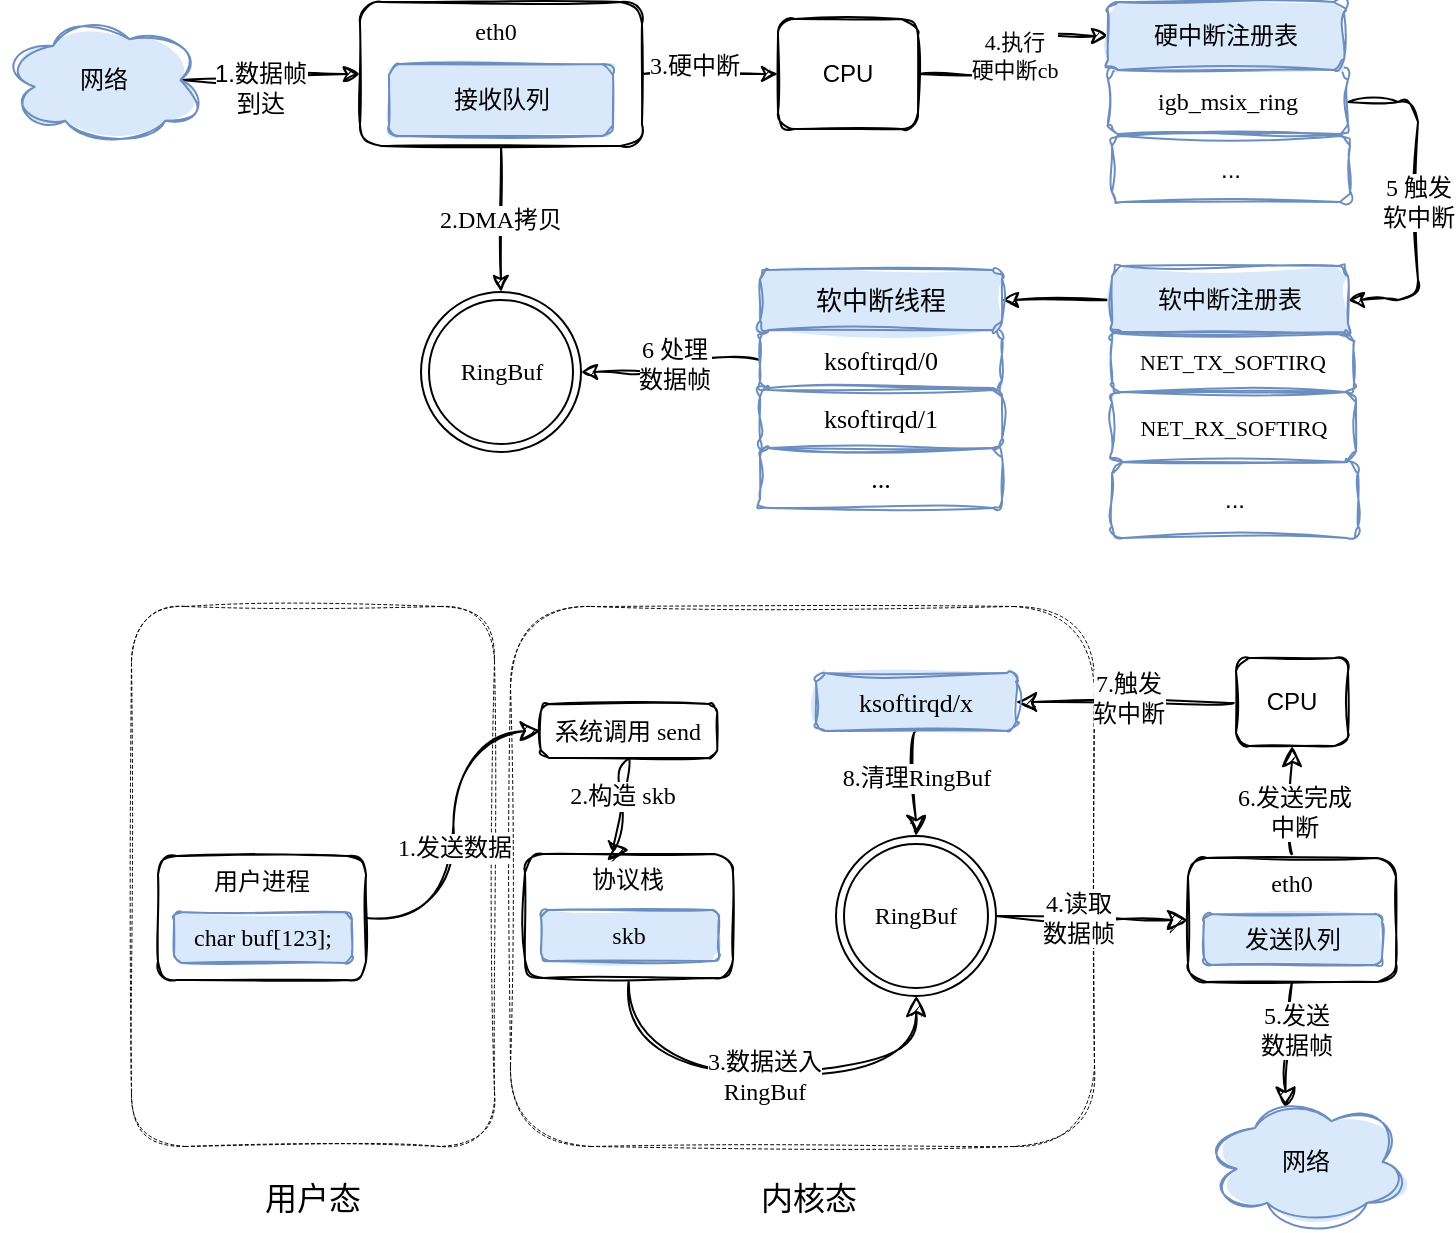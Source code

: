 <mxfile version="24.0.7" type="github">
  <diagram name="第 1 页" id="5Iw16aSAtryTvc3G36aJ">
    <mxGraphModel dx="859" dy="480" grid="0" gridSize="10" guides="1" tooltips="1" connect="1" arrows="1" fold="1" page="1" pageScale="1" pageWidth="827" pageHeight="1169" math="0" shadow="0">
      <root>
        <mxCell id="0" />
        <mxCell id="1" parent="0" />
        <mxCell id="dJTi9wGNkyqxVw93NLwN-62" value="" style="rounded=1;whiteSpace=wrap;html=1;strokeWidth=0.5;fillWeight=4;hachureGap=8;hachureAngle=45;sketch=1;fillStyle=solid;dashed=1;" vertex="1" parent="1">
          <mxGeometry x="265" y="464" width="292" height="270" as="geometry" />
        </mxCell>
        <mxCell id="dJTi9wGNkyqxVw93NLwN-60" value="" style="rounded=1;whiteSpace=wrap;html=1;strokeWidth=0.5;fillWeight=4;hachureGap=8;hachureAngle=45;sketch=1;fillStyle=solid;dashed=1;" vertex="1" parent="1">
          <mxGeometry x="75.5" y="464" width="181.5" height="270" as="geometry" />
        </mxCell>
        <mxCell id="JHkcmP2nHrfx_goPe7z3-26" style="edgeStyle=orthogonalEdgeStyle;rounded=0;orthogonalLoop=1;jettySize=auto;html=1;exitX=0.875;exitY=0.5;exitDx=0;exitDy=0;exitPerimeter=0;entryX=0;entryY=0.5;entryDx=0;entryDy=0;sketch=1;curveFitting=1;jiggle=2;" parent="1" source="JHkcmP2nHrfx_goPe7z3-1" target="JHkcmP2nHrfx_goPe7z3-3" edge="1">
          <mxGeometry relative="1" as="geometry" />
        </mxCell>
        <mxCell id="JHkcmP2nHrfx_goPe7z3-31" value="&lt;font style=&quot;font-size: 12px;&quot;&gt;1.数据帧&lt;/font&gt;&lt;div style=&quot;font-size: 12px;&quot;&gt;&lt;font style=&quot;font-size: 12px;&quot;&gt;到达&lt;/font&gt;&lt;/div&gt;" style="edgeLabel;html=1;align=center;verticalAlign=middle;resizable=0;points=[];" parent="JHkcmP2nHrfx_goPe7z3-26" vertex="1" connectable="0">
          <mxGeometry x="-0.164" y="-4" relative="1" as="geometry">
            <mxPoint as="offset" />
          </mxGeometry>
        </mxCell>
        <mxCell id="JHkcmP2nHrfx_goPe7z3-1" value="网络" style="ellipse;shape=cloud;whiteSpace=wrap;html=1;sketch=1;curveFitting=1;jiggle=2;shadow=0;textShadow=0;fillColor=#dae8fc;strokeColor=#6c8ebf;fillStyle=solid;" parent="1" vertex="1">
          <mxGeometry x="11" y="167" width="102" height="68" as="geometry" />
        </mxCell>
        <mxCell id="JHkcmP2nHrfx_goPe7z3-27" style="edgeStyle=orthogonalEdgeStyle;rounded=0;orthogonalLoop=1;jettySize=auto;html=1;exitX=0.5;exitY=1;exitDx=0;exitDy=0;sketch=1;curveFitting=1;jiggle=2;" parent="1" source="JHkcmP2nHrfx_goPe7z3-3" target="JHkcmP2nHrfx_goPe7z3-11" edge="1">
          <mxGeometry relative="1" as="geometry" />
        </mxCell>
        <mxCell id="JHkcmP2nHrfx_goPe7z3-32" value="&lt;font face=&quot;Comic Sans MS&quot; style=&quot;font-size: 12px;&quot;&gt;2.DMA拷贝&lt;/font&gt;" style="edgeLabel;html=1;align=center;verticalAlign=middle;resizable=0;points=[];" parent="JHkcmP2nHrfx_goPe7z3-27" vertex="1" connectable="0">
          <mxGeometry y="-1" relative="1" as="geometry">
            <mxPoint as="offset" />
          </mxGeometry>
        </mxCell>
        <mxCell id="JHkcmP2nHrfx_goPe7z3-28" style="edgeStyle=orthogonalEdgeStyle;rounded=0;orthogonalLoop=1;jettySize=auto;html=1;exitX=1;exitY=0.5;exitDx=0;exitDy=0;entryX=0;entryY=0.5;entryDx=0;entryDy=0;sketch=1;curveFitting=1;jiggle=2;" parent="1" source="JHkcmP2nHrfx_goPe7z3-3" target="JHkcmP2nHrfx_goPe7z3-20" edge="1">
          <mxGeometry relative="1" as="geometry" />
        </mxCell>
        <mxCell id="JHkcmP2nHrfx_goPe7z3-29" value="&lt;font style=&quot;font-size: 12px;&quot; face=&quot;Comic Sans MS&quot;&gt;3.硬中断&lt;/font&gt;" style="edgeLabel;html=1;align=center;verticalAlign=middle;resizable=0;points=[];" parent="JHkcmP2nHrfx_goPe7z3-28" vertex="1" connectable="0">
          <mxGeometry x="-0.231" y="4" relative="1" as="geometry">
            <mxPoint as="offset" />
          </mxGeometry>
        </mxCell>
        <mxCell id="JHkcmP2nHrfx_goPe7z3-3" value="" style="rounded=1;whiteSpace=wrap;html=1;strokeWidth=1;fillWeight=4;hachureGap=8;hachureAngle=45;sketch=1;fillStyle=solid;" parent="1" vertex="1">
          <mxGeometry x="190" y="162" width="141" height="72" as="geometry" />
        </mxCell>
        <mxCell id="JHkcmP2nHrfx_goPe7z3-4" value="&lt;font face=&quot;Comic Sans MS&quot;&gt;接收队列&lt;/font&gt;" style="rounded=1;whiteSpace=wrap;html=1;strokeWidth=1;fillWeight=4;hachureGap=8;hachureAngle=45;fillColor=#dae8fc;sketch=1;fillStyle=solid;strokeColor=#6c8ebf;" parent="1" vertex="1">
          <mxGeometry x="204.5" y="193" width="112" height="36" as="geometry" />
        </mxCell>
        <mxCell id="JHkcmP2nHrfx_goPe7z3-5" value="&lt;font face=&quot;Comic Sans MS&quot;&gt;eth0&lt;/font&gt;" style="text;html=1;align=center;verticalAlign=middle;whiteSpace=wrap;rounded=0;" parent="1" vertex="1">
          <mxGeometry x="227.5" y="162" width="60" height="30" as="geometry" />
        </mxCell>
        <mxCell id="JHkcmP2nHrfx_goPe7z3-11" value="&lt;font face=&quot;Comic Sans MS&quot;&gt;RingBuf&lt;/font&gt;" style="ellipse;shape=doubleEllipse;whiteSpace=wrap;html=1;aspect=fixed;" parent="1" vertex="1">
          <mxGeometry x="220.5" y="307" width="80" height="80" as="geometry" />
        </mxCell>
        <mxCell id="JHkcmP2nHrfx_goPe7z3-38" value="&lt;font face=&quot;Comic Sans MS&quot; style=&quot;font-size: 12px;&quot;&gt;5 触发&lt;/font&gt;&lt;div&gt;&lt;font face=&quot;Comic Sans MS&quot; style=&quot;font-size: 12px;&quot;&gt;软中断&lt;/font&gt;&lt;/div&gt;" style="edgeStyle=orthogonalEdgeStyle;rounded=1;orthogonalLoop=1;jettySize=auto;html=1;exitX=1;exitY=0.5;exitDx=0;exitDy=0;entryX=1;entryY=0.5;entryDx=0;entryDy=0;sketch=1;curveFitting=1;jiggle=2;curved=0;" parent="1" source="JHkcmP2nHrfx_goPe7z3-18" target="JHkcmP2nHrfx_goPe7z3-21" edge="1">
          <mxGeometry relative="1" as="geometry">
            <Array as="points">
              <mxPoint x="719" y="212" />
              <mxPoint x="719" y="311" />
            </Array>
          </mxGeometry>
        </mxCell>
        <mxCell id="JHkcmP2nHrfx_goPe7z3-18" value="&lt;font style=&quot;font-size: 12px;&quot; face=&quot;Comic Sans MS&quot;&gt;igb_msix_ring&lt;/font&gt;" style="rounded=1;whiteSpace=wrap;html=1;fillColor=none;strokeColor=#6c8ebf;sketch=1;curveFitting=1;jiggle=2;fillStyle=solid;" parent="1" vertex="1">
          <mxGeometry x="564" y="196" width="120" height="32" as="geometry" />
        </mxCell>
        <mxCell id="JHkcmP2nHrfx_goPe7z3-19" value="..." style="rounded=1;whiteSpace=wrap;html=1;fillColor=none;strokeColor=#6c8ebf;sketch=1;curveFitting=1;jiggle=2;fillStyle=solid;" parent="1" vertex="1">
          <mxGeometry x="566" y="229" width="119" height="33" as="geometry" />
        </mxCell>
        <mxCell id="JHkcmP2nHrfx_goPe7z3-30" value="&lt;font face=&quot;Comic Sans MS&quot;&gt;4.执行&lt;/font&gt;&lt;div&gt;&lt;font face=&quot;Comic Sans MS&quot;&gt;硬中断&lt;/font&gt;&lt;span style=&quot;font-family: &amp;quot;Comic Sans MS&amp;quot;;&quot;&gt;cb&lt;/span&gt;&lt;/div&gt;" style="edgeStyle=orthogonalEdgeStyle;rounded=1;orthogonalLoop=1;jettySize=auto;html=1;exitX=1;exitY=0.5;exitDx=0;exitDy=0;entryX=0;entryY=0.5;entryDx=0;entryDy=0;sketch=1;curveFitting=1;jiggle=2;curved=0;" parent="1" source="JHkcmP2nHrfx_goPe7z3-20" target="JHkcmP2nHrfx_goPe7z3-25" edge="1">
          <mxGeometry relative="1" as="geometry" />
        </mxCell>
        <mxCell id="JHkcmP2nHrfx_goPe7z3-20" value="CPU" style="rounded=1;whiteSpace=wrap;html=1;strokeWidth=1;fillWeight=4;hachureGap=8;hachureAngle=45;sketch=1;fillStyle=solid;" parent="1" vertex="1">
          <mxGeometry x="399" y="170.5" width="70" height="55" as="geometry" />
        </mxCell>
        <mxCell id="JHkcmP2nHrfx_goPe7z3-37" style="edgeStyle=orthogonalEdgeStyle;rounded=1;orthogonalLoop=1;jettySize=auto;html=1;exitX=0;exitY=0.5;exitDx=0;exitDy=0;strokeColor=default;curved=0;sketch=1;curveFitting=1;jiggle=2;" parent="1" source="JHkcmP2nHrfx_goPe7z3-21" target="JHkcmP2nHrfx_goPe7z3-36" edge="1">
          <mxGeometry relative="1" as="geometry" />
        </mxCell>
        <mxCell id="JHkcmP2nHrfx_goPe7z3-21" value="软中断注册表" style="rounded=1;whiteSpace=wrap;html=1;fillColor=#dae8fc;strokeColor=#6c8ebf;sketch=1;curveFitting=1;jiggle=2;fillStyle=solid;" parent="1" vertex="1">
          <mxGeometry x="566" y="294" width="118" height="34" as="geometry" />
        </mxCell>
        <mxCell id="JHkcmP2nHrfx_goPe7z3-22" value="&lt;font face=&quot;Comic Sans MS&quot; style=&quot;font-size: 11px;&quot;&gt;NET_TX_SOFTIRQ&lt;/font&gt;" style="rounded=1;whiteSpace=wrap;html=1;fillColor=none;strokeColor=#6c8ebf;sketch=1;curveFitting=1;jiggle=2;fillStyle=solid;" parent="1" vertex="1">
          <mxGeometry x="566" y="327" width="121" height="30" as="geometry" />
        </mxCell>
        <mxCell id="JHkcmP2nHrfx_goPe7z3-23" value="&lt;font style=&quot;font-size: 11px;&quot; face=&quot;Comic Sans MS&quot;&gt;NET_RX_SOFTIRQ&lt;/font&gt;" style="rounded=1;whiteSpace=wrap;html=1;fillColor=none;strokeColor=#6c8ebf;sketch=1;curveFitting=1;jiggle=2;fillStyle=solid;" parent="1" vertex="1">
          <mxGeometry x="566" y="357" width="122" height="35" as="geometry" />
        </mxCell>
        <mxCell id="JHkcmP2nHrfx_goPe7z3-24" value="..." style="rounded=1;whiteSpace=wrap;html=1;fillColor=none;strokeColor=#6c8ebf;sketch=1;curveFitting=1;jiggle=2;fillStyle=solid;" parent="1" vertex="1">
          <mxGeometry x="566" y="392" width="123" height="38" as="geometry" />
        </mxCell>
        <mxCell id="JHkcmP2nHrfx_goPe7z3-25" value="硬中断注册表" style="rounded=1;whiteSpace=wrap;html=1;fillColor=#dae8fc;strokeColor=#6c8ebf;sketch=1;curveFitting=1;jiggle=2;fillStyle=solid;" parent="1" vertex="1">
          <mxGeometry x="564" y="162" width="118" height="34" as="geometry" />
        </mxCell>
        <mxCell id="JHkcmP2nHrfx_goPe7z3-40" style="edgeStyle=orthogonalEdgeStyle;rounded=1;orthogonalLoop=1;jettySize=auto;html=1;exitX=0;exitY=0.5;exitDx=0;exitDy=0;entryX=1;entryY=0.5;entryDx=0;entryDy=0;curved=0;sketch=1;curveFitting=1;jiggle=2;" parent="1" source="JHkcmP2nHrfx_goPe7z3-33" target="JHkcmP2nHrfx_goPe7z3-11" edge="1">
          <mxGeometry relative="1" as="geometry" />
        </mxCell>
        <mxCell id="JHkcmP2nHrfx_goPe7z3-41" value="&lt;font style=&quot;font-size: 12px;&quot; face=&quot;Comic Sans MS&quot;&gt;6 处理&lt;/font&gt;&lt;div&gt;&lt;font style=&quot;font-size: 12px;&quot; face=&quot;Comic Sans MS&quot;&gt;数据帧&lt;/font&gt;&lt;/div&gt;" style="edgeLabel;html=1;align=center;verticalAlign=middle;resizable=0;points=[];" parent="JHkcmP2nHrfx_goPe7z3-40" vertex="1" connectable="0">
          <mxGeometry x="-0.073" y="2" relative="1" as="geometry">
            <mxPoint x="1" as="offset" />
          </mxGeometry>
        </mxCell>
        <mxCell id="JHkcmP2nHrfx_goPe7z3-33" value="&lt;font face=&quot;Comic Sans MS&quot; style=&quot;font-size: 13px;&quot;&gt;ksoftirqd/0&lt;/font&gt;" style="rounded=1;whiteSpace=wrap;html=1;fillColor=none;strokeColor=#6c8ebf;sketch=1;curveFitting=1;jiggle=2;fillStyle=solid;" parent="1" vertex="1">
          <mxGeometry x="390" y="326" width="121" height="30" as="geometry" />
        </mxCell>
        <mxCell id="JHkcmP2nHrfx_goPe7z3-34" value="&lt;font face=&quot;Comic Sans MS&quot; style=&quot;font-size: 13px;&quot;&gt;ksoftirqd/1&lt;/font&gt;" style="rounded=1;whiteSpace=wrap;html=1;fillColor=none;strokeColor=#6c8ebf;sketch=1;curveFitting=1;jiggle=2;fillStyle=solid;" parent="1" vertex="1">
          <mxGeometry x="390" y="355" width="121" height="30" as="geometry" />
        </mxCell>
        <mxCell id="JHkcmP2nHrfx_goPe7z3-35" value="&lt;font face=&quot;Comic Sans MS&quot; style=&quot;font-size: 13px;&quot;&gt;...&lt;/font&gt;" style="rounded=1;whiteSpace=wrap;html=1;fillColor=none;strokeColor=#6c8ebf;sketch=1;curveFitting=1;jiggle=2;fillStyle=solid;" parent="1" vertex="1">
          <mxGeometry x="390" y="385" width="121" height="30" as="geometry" />
        </mxCell>
        <mxCell id="JHkcmP2nHrfx_goPe7z3-36" value="&lt;font face=&quot;Comic Sans MS&quot;&gt;&lt;span style=&quot;font-size: 13px;&quot;&gt;软中断线程&lt;/span&gt;&lt;/font&gt;" style="rounded=1;whiteSpace=wrap;html=1;fillColor=#dae8fc;strokeColor=#6c8ebf;sketch=1;curveFitting=1;jiggle=2;fillStyle=solid;" parent="1" vertex="1">
          <mxGeometry x="390" y="296" width="121" height="30" as="geometry" />
        </mxCell>
        <mxCell id="dJTi9wGNkyqxVw93NLwN-24" style="rounded=1;orthogonalLoop=1;jettySize=auto;html=1;exitX=1;exitY=0.5;exitDx=0;exitDy=0;entryX=0;entryY=0.5;entryDx=0;entryDy=0;fontSize=12;startSize=8;endSize=8;sketch=1;curveFitting=1;jiggle=2;edgeStyle=orthogonalEdgeStyle;curved=1;" edge="1" parent="1" source="dJTi9wGNkyqxVw93NLwN-2" target="dJTi9wGNkyqxVw93NLwN-12">
          <mxGeometry relative="1" as="geometry" />
        </mxCell>
        <mxCell id="dJTi9wGNkyqxVw93NLwN-29" value="&lt;font style=&quot;font-size: 12px;&quot; face=&quot;Comic Sans MS&quot;&gt;1.发送数据&lt;/font&gt;" style="edgeLabel;html=1;align=center;verticalAlign=middle;resizable=0;points=[];fontSize=12;" vertex="1" connectable="0" parent="dJTi9wGNkyqxVw93NLwN-24">
          <mxGeometry x="-0.13" relative="1" as="geometry">
            <mxPoint as="offset" />
          </mxGeometry>
        </mxCell>
        <mxCell id="dJTi9wGNkyqxVw93NLwN-2" value="" style="rounded=1;whiteSpace=wrap;html=1;strokeWidth=1;fillWeight=4;hachureGap=8;hachureAngle=45;sketch=1;fillStyle=solid;" vertex="1" parent="1">
          <mxGeometry x="89" y="589" width="104" height="62" as="geometry" />
        </mxCell>
        <mxCell id="dJTi9wGNkyqxVw93NLwN-3" value="&lt;font face=&quot;Comic Sans MS&quot;&gt;char buf[123];&lt;/font&gt;" style="rounded=1;whiteSpace=wrap;html=1;strokeWidth=1;fillWeight=4;hachureGap=8;hachureAngle=45;fillColor=#dae8fc;sketch=1;fillStyle=solid;strokeColor=#6c8ebf;" vertex="1" parent="1">
          <mxGeometry x="97" y="617" width="89" height="25.5" as="geometry" />
        </mxCell>
        <mxCell id="dJTi9wGNkyqxVw93NLwN-4" value="&lt;font face=&quot;Comic Sans MS&quot;&gt;用户进程&lt;/font&gt;" style="text;html=1;align=center;verticalAlign=middle;whiteSpace=wrap;rounded=0;" vertex="1" parent="1">
          <mxGeometry x="111" y="587" width="60" height="30" as="geometry" />
        </mxCell>
        <mxCell id="dJTi9wGNkyqxVw93NLwN-12" value="&lt;font face=&quot;Comic Sans MS&quot;&gt;系统调用 send&lt;/font&gt;" style="rounded=1;whiteSpace=wrap;html=1;strokeWidth=1;fillWeight=4;hachureGap=8;hachureAngle=45;sketch=1;fillStyle=solid;" vertex="1" parent="1">
          <mxGeometry x="280.37" y="513" width="88.25" height="27" as="geometry" />
        </mxCell>
        <mxCell id="dJTi9wGNkyqxVw93NLwN-49" value="" style="edgeStyle=orthogonalEdgeStyle;curved=1;rounded=0;orthogonalLoop=1;jettySize=auto;html=1;fontSize=12;startSize=8;endSize=8;entryX=0;entryY=0.5;entryDx=0;entryDy=0;sketch=1;curveFitting=1;jiggle=2;" edge="1" parent="1" source="dJTi9wGNkyqxVw93NLwN-13" target="dJTi9wGNkyqxVw93NLwN-21">
          <mxGeometry relative="1" as="geometry" />
        </mxCell>
        <mxCell id="dJTi9wGNkyqxVw93NLwN-50" value="&lt;font face=&quot;Comic Sans MS&quot;&gt;4.读取&lt;/font&gt;&lt;div&gt;&lt;font face=&quot;paQYomSMRuil9c_VNprH&quot;&gt;数据帧&lt;/font&gt;&lt;/div&gt;" style="edgeLabel;html=1;align=center;verticalAlign=middle;resizable=0;points=[];fontSize=12;" vertex="1" connectable="0" parent="dJTi9wGNkyqxVw93NLwN-49">
          <mxGeometry x="0.024" y="-1" relative="1" as="geometry">
            <mxPoint x="-7" y="-2" as="offset" />
          </mxGeometry>
        </mxCell>
        <mxCell id="dJTi9wGNkyqxVw93NLwN-13" value="&lt;font face=&quot;Comic Sans MS&quot;&gt;RingBuf&lt;/font&gt;" style="ellipse;shape=doubleEllipse;whiteSpace=wrap;html=1;aspect=fixed;" vertex="1" parent="1">
          <mxGeometry x="428" y="579" width="80" height="80" as="geometry" />
        </mxCell>
        <mxCell id="dJTi9wGNkyqxVw93NLwN-56" style="edgeStyle=orthogonalEdgeStyle;curved=1;rounded=0;orthogonalLoop=1;jettySize=auto;html=1;exitX=0;exitY=0.5;exitDx=0;exitDy=0;entryX=1;entryY=0.5;entryDx=0;entryDy=0;fontSize=12;startSize=8;endSize=8;sketch=1;curveFitting=1;jiggle=2;" edge="1" parent="1" source="dJTi9wGNkyqxVw93NLwN-14" target="dJTi9wGNkyqxVw93NLwN-55">
          <mxGeometry relative="1" as="geometry" />
        </mxCell>
        <mxCell id="dJTi9wGNkyqxVw93NLwN-57" value="&lt;font face=&quot;Comic Sans MS&quot;&gt;7.触发&lt;/font&gt;&lt;div&gt;&lt;font face=&quot;iVJOnlfb-vkHThMNymy2&quot;&gt;软中断&lt;/font&gt;&lt;/div&gt;" style="edgeLabel;html=1;align=center;verticalAlign=middle;resizable=0;points=[];fontSize=12;" vertex="1" connectable="0" parent="dJTi9wGNkyqxVw93NLwN-56">
          <mxGeometry x="-0.011" y="-2" relative="1" as="geometry">
            <mxPoint as="offset" />
          </mxGeometry>
        </mxCell>
        <mxCell id="dJTi9wGNkyqxVw93NLwN-14" value="CPU" style="rounded=1;whiteSpace=wrap;html=1;strokeWidth=1;fillWeight=4;hachureGap=8;hachureAngle=45;sketch=1;fillStyle=solid;" vertex="1" parent="1">
          <mxGeometry x="628" y="490" width="56" height="44" as="geometry" />
        </mxCell>
        <mxCell id="dJTi9wGNkyqxVw93NLwN-45" style="edgeStyle=orthogonalEdgeStyle;curved=1;rounded=0;orthogonalLoop=1;jettySize=auto;html=1;exitX=0.5;exitY=1;exitDx=0;exitDy=0;entryX=0.5;entryY=1;entryDx=0;entryDy=0;fontSize=12;startSize=8;endSize=8;sketch=1;curveFitting=1;jiggle=2;" edge="1" parent="1" source="dJTi9wGNkyqxVw93NLwN-18" target="dJTi9wGNkyqxVw93NLwN-13">
          <mxGeometry relative="1" as="geometry">
            <Array as="points">
              <mxPoint x="325" y="698" />
              <mxPoint x="468" y="698" />
            </Array>
          </mxGeometry>
        </mxCell>
        <mxCell id="dJTi9wGNkyqxVw93NLwN-46" value="&lt;font face=&quot;Comic Sans MS&quot;&gt;3.数据送入&lt;/font&gt;&lt;div&gt;&lt;font face=&quot;Comic Sans MS&quot;&gt;RingBuf&lt;/font&gt;&lt;/div&gt;" style="edgeLabel;html=1;align=center;verticalAlign=middle;resizable=0;points=[];fontSize=12;" vertex="1" connectable="0" parent="dJTi9wGNkyqxVw93NLwN-45">
          <mxGeometry x="-0.003" y="-1" relative="1" as="geometry">
            <mxPoint as="offset" />
          </mxGeometry>
        </mxCell>
        <mxCell id="dJTi9wGNkyqxVw93NLwN-18" value="" style="rounded=1;whiteSpace=wrap;html=1;strokeWidth=1;fillWeight=4;hachureGap=8;hachureAngle=45;sketch=1;fillStyle=solid;" vertex="1" parent="1">
          <mxGeometry x="272.49" y="588" width="104" height="62" as="geometry" />
        </mxCell>
        <mxCell id="dJTi9wGNkyqxVw93NLwN-19" value="&lt;font face=&quot;Comic Sans MS&quot;&gt;skb&lt;/font&gt;" style="rounded=1;whiteSpace=wrap;html=1;strokeWidth=1;fillWeight=4;hachureGap=8;hachureAngle=45;fillColor=#dae8fc;sketch=1;fillStyle=solid;strokeColor=#6c8ebf;" vertex="1" parent="1">
          <mxGeometry x="280.49" y="616" width="89" height="25.5" as="geometry" />
        </mxCell>
        <mxCell id="dJTi9wGNkyqxVw93NLwN-20" value="&lt;font face=&quot;Comic Sans MS&quot;&gt;协议栈&lt;/font&gt;" style="text;html=1;align=center;verticalAlign=middle;whiteSpace=wrap;rounded=0;" vertex="1" parent="1">
          <mxGeometry x="294.49" y="586" width="60" height="30" as="geometry" />
        </mxCell>
        <mxCell id="dJTi9wGNkyqxVw93NLwN-21" value="" style="rounded=1;whiteSpace=wrap;html=1;strokeWidth=1;fillWeight=4;hachureGap=8;hachureAngle=45;sketch=1;fillStyle=solid;" vertex="1" parent="1">
          <mxGeometry x="604" y="590" width="104" height="62" as="geometry" />
        </mxCell>
        <mxCell id="dJTi9wGNkyqxVw93NLwN-22" value="&lt;font face=&quot;Comic Sans MS&quot;&gt;发送队列&lt;/font&gt;" style="rounded=1;whiteSpace=wrap;html=1;strokeWidth=1;fillWeight=4;hachureGap=8;hachureAngle=45;fillColor=#dae8fc;sketch=1;fillStyle=solid;strokeColor=#6c8ebf;" vertex="1" parent="1">
          <mxGeometry x="612" y="618" width="89" height="25.5" as="geometry" />
        </mxCell>
        <mxCell id="dJTi9wGNkyqxVw93NLwN-53" style="edgeStyle=orthogonalEdgeStyle;curved=1;rounded=0;orthogonalLoop=1;jettySize=auto;html=1;exitX=0.5;exitY=0;exitDx=0;exitDy=0;entryX=0.5;entryY=1;entryDx=0;entryDy=0;fontSize=12;startSize=8;endSize=8;sketch=1;curveFitting=1;jiggle=2;" edge="1" parent="1" source="dJTi9wGNkyqxVw93NLwN-23" target="dJTi9wGNkyqxVw93NLwN-14">
          <mxGeometry relative="1" as="geometry" />
        </mxCell>
        <mxCell id="dJTi9wGNkyqxVw93NLwN-54" value="&lt;font face=&quot;Comic Sans MS&quot;&gt;6.发送完成&lt;/font&gt;&lt;div&gt;&lt;font face=&quot;udkL7ShsZtHAN1GeD-qQ&quot;&gt;中断&lt;/font&gt;&lt;/div&gt;" style="edgeLabel;html=1;align=center;verticalAlign=middle;resizable=0;points=[];fontSize=12;" vertex="1" connectable="0" parent="dJTi9wGNkyqxVw93NLwN-53">
          <mxGeometry x="0.059" relative="1" as="geometry">
            <mxPoint x="1" y="7" as="offset" />
          </mxGeometry>
        </mxCell>
        <mxCell id="dJTi9wGNkyqxVw93NLwN-23" value="&lt;font face=&quot;Comic Sans MS&quot;&gt;eth0&lt;/font&gt;" style="text;html=1;align=center;verticalAlign=middle;whiteSpace=wrap;rounded=0;" vertex="1" parent="1">
          <mxGeometry x="626" y="588" width="60" height="30" as="geometry" />
        </mxCell>
        <mxCell id="dJTi9wGNkyqxVw93NLwN-26" style="rounded=1;orthogonalLoop=1;jettySize=auto;html=1;exitX=0.5;exitY=1;exitDx=0;exitDy=0;entryX=0.5;entryY=0;entryDx=0;entryDy=0;fontSize=12;startSize=8;endSize=8;sketch=1;curveFitting=1;jiggle=2;edgeStyle=orthogonalEdgeStyle;curved=1;" edge="1" parent="1" source="dJTi9wGNkyqxVw93NLwN-12" target="dJTi9wGNkyqxVw93NLwN-20">
          <mxGeometry relative="1" as="geometry">
            <mxPoint x="203" y="630" as="sourcePoint" />
            <mxPoint x="290" y="537" as="targetPoint" />
            <Array as="points">
              <mxPoint x="321" y="540" />
              <mxPoint x="321" y="586" />
            </Array>
          </mxGeometry>
        </mxCell>
        <mxCell id="dJTi9wGNkyqxVw93NLwN-30" value="&lt;font face=&quot;Comic Sans MS&quot;&gt;2.构造 skb&lt;/font&gt;" style="edgeLabel;html=1;align=center;verticalAlign=middle;resizable=0;points=[];fontSize=12;" vertex="1" connectable="0" parent="dJTi9wGNkyqxVw93NLwN-26">
          <mxGeometry x="-0.176" relative="1" as="geometry">
            <mxPoint as="offset" />
          </mxGeometry>
        </mxCell>
        <mxCell id="dJTi9wGNkyqxVw93NLwN-27" style="edgeStyle=none;curved=1;rounded=0;orthogonalLoop=1;jettySize=auto;html=1;exitX=0.5;exitY=0;exitDx=0;exitDy=0;fontSize=12;startSize=8;endSize=8;" edge="1" parent="1" source="dJTi9wGNkyqxVw93NLwN-20" target="dJTi9wGNkyqxVw93NLwN-20">
          <mxGeometry relative="1" as="geometry" />
        </mxCell>
        <mxCell id="dJTi9wGNkyqxVw93NLwN-35" style="rounded=1;orthogonalLoop=1;jettySize=auto;html=1;exitX=0.5;exitY=1;exitDx=0;exitDy=0;entryX=0.4;entryY=0.1;entryDx=0;entryDy=0;fontSize=12;startSize=8;endSize=8;sketch=1;curveFitting=1;jiggle=2;edgeStyle=orthogonalEdgeStyle;curved=1;entryPerimeter=0;" edge="1" parent="1" source="dJTi9wGNkyqxVw93NLwN-21" target="dJTi9wGNkyqxVw93NLwN-39">
          <mxGeometry relative="1" as="geometry">
            <mxPoint x="526" y="747" as="sourcePoint" />
            <mxPoint x="665" y="661" as="targetPoint" />
          </mxGeometry>
        </mxCell>
        <mxCell id="dJTi9wGNkyqxVw93NLwN-36" value="&lt;font style=&quot;font-size: 12px;&quot; face=&quot;Comic Sans MS&quot;&gt;5.发送&lt;/font&gt;&lt;div&gt;&lt;font style=&quot;font-size: 12px;&quot; face=&quot;Comic Sans MS&quot;&gt;数据帧&lt;/font&gt;&lt;/div&gt;" style="edgeLabel;html=1;align=center;verticalAlign=middle;resizable=0;points=[];fontSize=12;" vertex="1" connectable="0" parent="dJTi9wGNkyqxVw93NLwN-35">
          <mxGeometry x="-0.13" relative="1" as="geometry">
            <mxPoint x="2" y="-4" as="offset" />
          </mxGeometry>
        </mxCell>
        <mxCell id="dJTi9wGNkyqxVw93NLwN-39" value="网络" style="ellipse;shape=cloud;whiteSpace=wrap;html=1;sketch=1;curveFitting=1;jiggle=2;shadow=0;textShadow=0;fillColor=#dae8fc;strokeColor=#6c8ebf;fillStyle=solid;" vertex="1" parent="1">
          <mxGeometry x="612" y="708" width="102" height="68" as="geometry" />
        </mxCell>
        <mxCell id="dJTi9wGNkyqxVw93NLwN-58" style="edgeStyle=orthogonalEdgeStyle;curved=1;rounded=0;orthogonalLoop=1;jettySize=auto;html=1;exitX=0.5;exitY=1;exitDx=0;exitDy=0;entryX=0.5;entryY=0;entryDx=0;entryDy=0;fontSize=12;startSize=8;endSize=8;sketch=1;curveFitting=1;jiggle=2;" edge="1" parent="1" source="dJTi9wGNkyqxVw93NLwN-55" target="dJTi9wGNkyqxVw93NLwN-13">
          <mxGeometry relative="1" as="geometry" />
        </mxCell>
        <mxCell id="dJTi9wGNkyqxVw93NLwN-59" value="&lt;font face=&quot;Comic Sans MS&quot;&gt;8.清理RingBuf&lt;/font&gt;" style="edgeLabel;html=1;align=center;verticalAlign=middle;resizable=0;points=[];fontSize=12;" vertex="1" connectable="0" parent="dJTi9wGNkyqxVw93NLwN-58">
          <mxGeometry x="-0.477" y="-1" relative="1" as="geometry">
            <mxPoint x="1" y="10" as="offset" />
          </mxGeometry>
        </mxCell>
        <mxCell id="dJTi9wGNkyqxVw93NLwN-55" value="&lt;font face=&quot;Comic Sans MS&quot;&gt;&lt;span style=&quot;font-size: 13px;&quot;&gt;ksoftirqd/x&lt;/span&gt;&lt;/font&gt;" style="rounded=1;whiteSpace=wrap;html=1;fillColor=#dae8fc;strokeColor=#6c8ebf;sketch=1;curveFitting=1;jiggle=2;fillStyle=solid;" vertex="1" parent="1">
          <mxGeometry x="418" y="497.5" width="100" height="29" as="geometry" />
        </mxCell>
        <mxCell id="dJTi9wGNkyqxVw93NLwN-61" value="&lt;font face=&quot;Comic Sans MS&quot;&gt;用户态&lt;/font&gt;" style="text;html=1;align=center;verticalAlign=middle;resizable=0;points=[];autosize=1;strokeColor=none;fillColor=none;fontSize=16;" vertex="1" parent="1">
          <mxGeometry x="132.5" y="744" width="66" height="32" as="geometry" />
        </mxCell>
        <mxCell id="dJTi9wGNkyqxVw93NLwN-65" value="&lt;font face=&quot;Comic Sans MS&quot;&gt;内核态&lt;/font&gt;" style="text;html=1;align=center;verticalAlign=middle;resizable=0;points=[];autosize=1;strokeColor=none;fillColor=none;fontSize=16;" vertex="1" parent="1">
          <mxGeometry x="381" y="744" width="66" height="32" as="geometry" />
        </mxCell>
      </root>
    </mxGraphModel>
  </diagram>
</mxfile>
